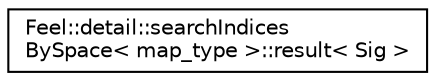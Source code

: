 digraph "Graphical Class Hierarchy"
{
 // LATEX_PDF_SIZE
  edge [fontname="Helvetica",fontsize="10",labelfontname="Helvetica",labelfontsize="10"];
  node [fontname="Helvetica",fontsize="10",shape=record];
  rankdir="LR";
  Node0 [label="Feel::detail::searchIndices\lBySpace\< map_type \>::result\< Sig \>",height=0.2,width=0.4,color="black", fillcolor="white", style="filled",URL="$structFeel_1_1detail_1_1searchIndicesBySpace_1_1result.html",tooltip=" "];
}
